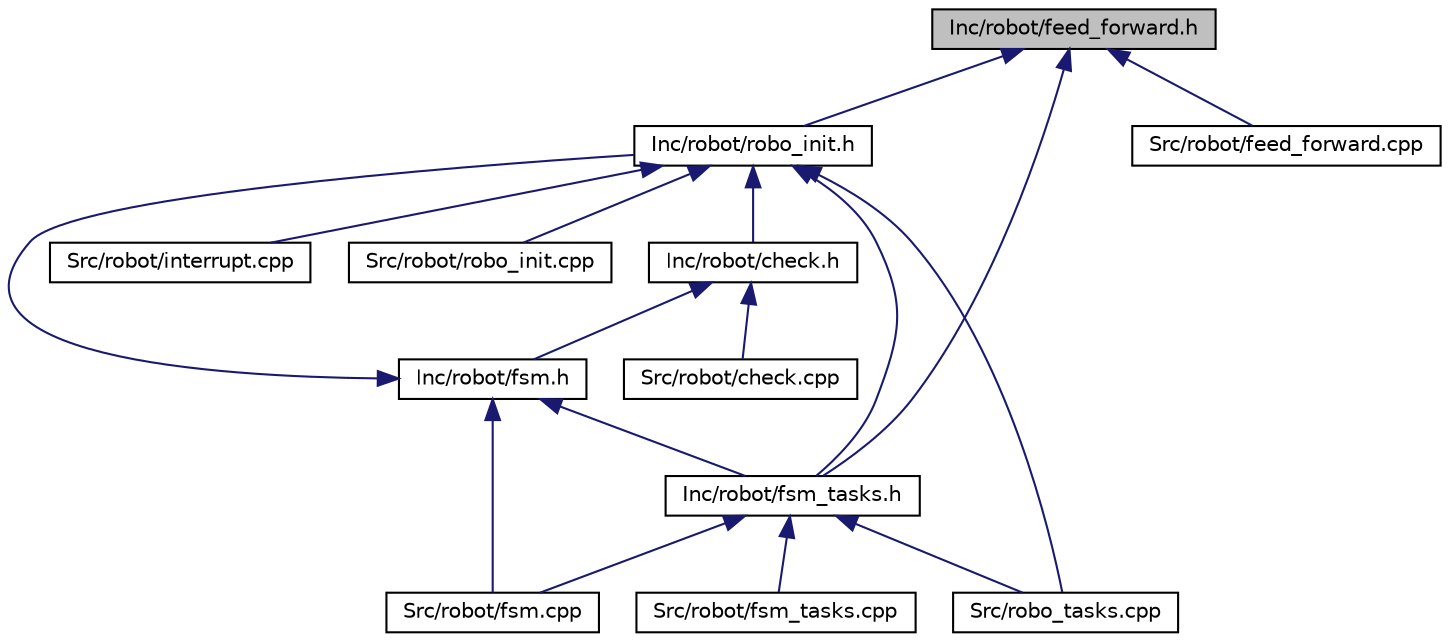 digraph "Inc/robot/feed_forward.h"
{
 // INTERACTIVE_SVG=YES
 // LATEX_PDF_SIZE
  edge [fontname="Helvetica",fontsize="10",labelfontname="Helvetica",labelfontsize="10"];
  node [fontname="Helvetica",fontsize="10",shape=record];
  Node3 [label="Inc/robot/feed_forward.h",height=0.2,width=0.4,color="black", fillcolor="grey75", style="filled", fontcolor="black",tooltip=" "];
  Node3 -> Node4 [dir="back",color="midnightblue",fontsize="10",style="solid",fontname="Helvetica"];
  Node4 [label="Inc/robot/robo_init.h",height=0.2,width=0.4,color="black", fillcolor="white", style="filled",URL="$robo__init_8h.html",tooltip=" "];
  Node4 -> Node5 [dir="back",color="midnightblue",fontsize="10",style="solid",fontname="Helvetica"];
  Node5 [label="Inc/robot/check.h",height=0.2,width=0.4,color="black", fillcolor="white", style="filled",URL="$check_8h.html",tooltip=" "];
  Node5 -> Node6 [dir="back",color="midnightblue",fontsize="10",style="solid",fontname="Helvetica"];
  Node6 [label="Inc/robot/fsm.h",height=0.2,width=0.4,color="black", fillcolor="white", style="filled",URL="$fsm_8h.html",tooltip=" "];
  Node6 -> Node4 [dir="back",color="midnightblue",fontsize="10",style="solid",fontname="Helvetica"];
  Node6 -> Node7 [dir="back",color="midnightblue",fontsize="10",style="solid",fontname="Helvetica"];
  Node7 [label="Inc/robot/fsm_tasks.h",height=0.2,width=0.4,color="black", fillcolor="white", style="filled",URL="$fsm__tasks_8h.html",tooltip=" "];
  Node7 -> Node8 [dir="back",color="midnightblue",fontsize="10",style="solid",fontname="Helvetica"];
  Node8 [label="Src/robo_tasks.cpp",height=0.2,width=0.4,color="black", fillcolor="white", style="filled",URL="$robo__tasks_8cpp.html",tooltip=" "];
  Node7 -> Node9 [dir="back",color="midnightblue",fontsize="10",style="solid",fontname="Helvetica"];
  Node9 [label="Src/robot/fsm.cpp",height=0.2,width=0.4,color="black", fillcolor="white", style="filled",URL="$fsm_8cpp.html",tooltip=" "];
  Node7 -> Node10 [dir="back",color="midnightblue",fontsize="10",style="solid",fontname="Helvetica"];
  Node10 [label="Src/robot/fsm_tasks.cpp",height=0.2,width=0.4,color="black", fillcolor="white", style="filled",URL="$fsm__tasks_8cpp.html",tooltip=" "];
  Node6 -> Node9 [dir="back",color="midnightblue",fontsize="10",style="solid",fontname="Helvetica"];
  Node5 -> Node11 [dir="back",color="midnightblue",fontsize="10",style="solid",fontname="Helvetica"];
  Node11 [label="Src/robot/check.cpp",height=0.2,width=0.4,color="black", fillcolor="white", style="filled",URL="$check_8cpp.html",tooltip=" "];
  Node4 -> Node7 [dir="back",color="midnightblue",fontsize="10",style="solid",fontname="Helvetica"];
  Node4 -> Node8 [dir="back",color="midnightblue",fontsize="10",style="solid",fontname="Helvetica"];
  Node4 -> Node12 [dir="back",color="midnightblue",fontsize="10",style="solid",fontname="Helvetica"];
  Node12 [label="Src/robot/interrupt.cpp",height=0.2,width=0.4,color="black", fillcolor="white", style="filled",URL="$interrupt_8cpp.html",tooltip=" "];
  Node4 -> Node13 [dir="back",color="midnightblue",fontsize="10",style="solid",fontname="Helvetica"];
  Node13 [label="Src/robot/robo_init.cpp",height=0.2,width=0.4,color="black", fillcolor="white", style="filled",URL="$robo__init_8cpp.html",tooltip=" "];
  Node3 -> Node7 [dir="back",color="midnightblue",fontsize="10",style="solid",fontname="Helvetica"];
  Node3 -> Node14 [dir="back",color="midnightblue",fontsize="10",style="solid",fontname="Helvetica"];
  Node14 [label="Src/robot/feed_forward.cpp",height=0.2,width=0.4,color="black", fillcolor="white", style="filled",URL="$feed__forward_8cpp.html",tooltip=" "];
}
